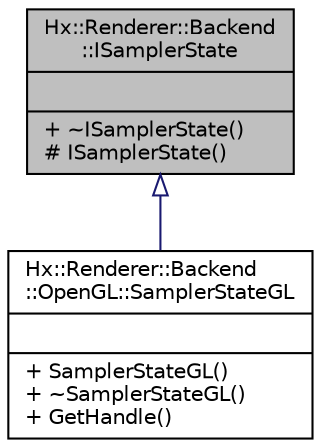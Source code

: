 digraph "Hx::Renderer::Backend::ISamplerState"
{
  edge [fontname="Helvetica",fontsize="10",labelfontname="Helvetica",labelfontsize="10"];
  node [fontname="Helvetica",fontsize="10",shape=record];
  Node1 [label="{Hx::Renderer::Backend\l::ISamplerState\n||+ ~ISamplerState()\l# ISamplerState()\l}",height=0.2,width=0.4,color="black", fillcolor="grey75", style="filled", fontcolor="black"];
  Node1 -> Node2 [dir="back",color="midnightblue",fontsize="10",style="solid",arrowtail="onormal",fontname="Helvetica"];
  Node2 [label="{Hx::Renderer::Backend\l::OpenGL::SamplerStateGL\n||+ SamplerStateGL()\l+ ~SamplerStateGL()\l+ GetHandle()\l}",height=0.2,width=0.4,color="black", fillcolor="white", style="filled",URL="$classHx_1_1Renderer_1_1Backend_1_1OpenGL_1_1SamplerStateGL.html"];
}
